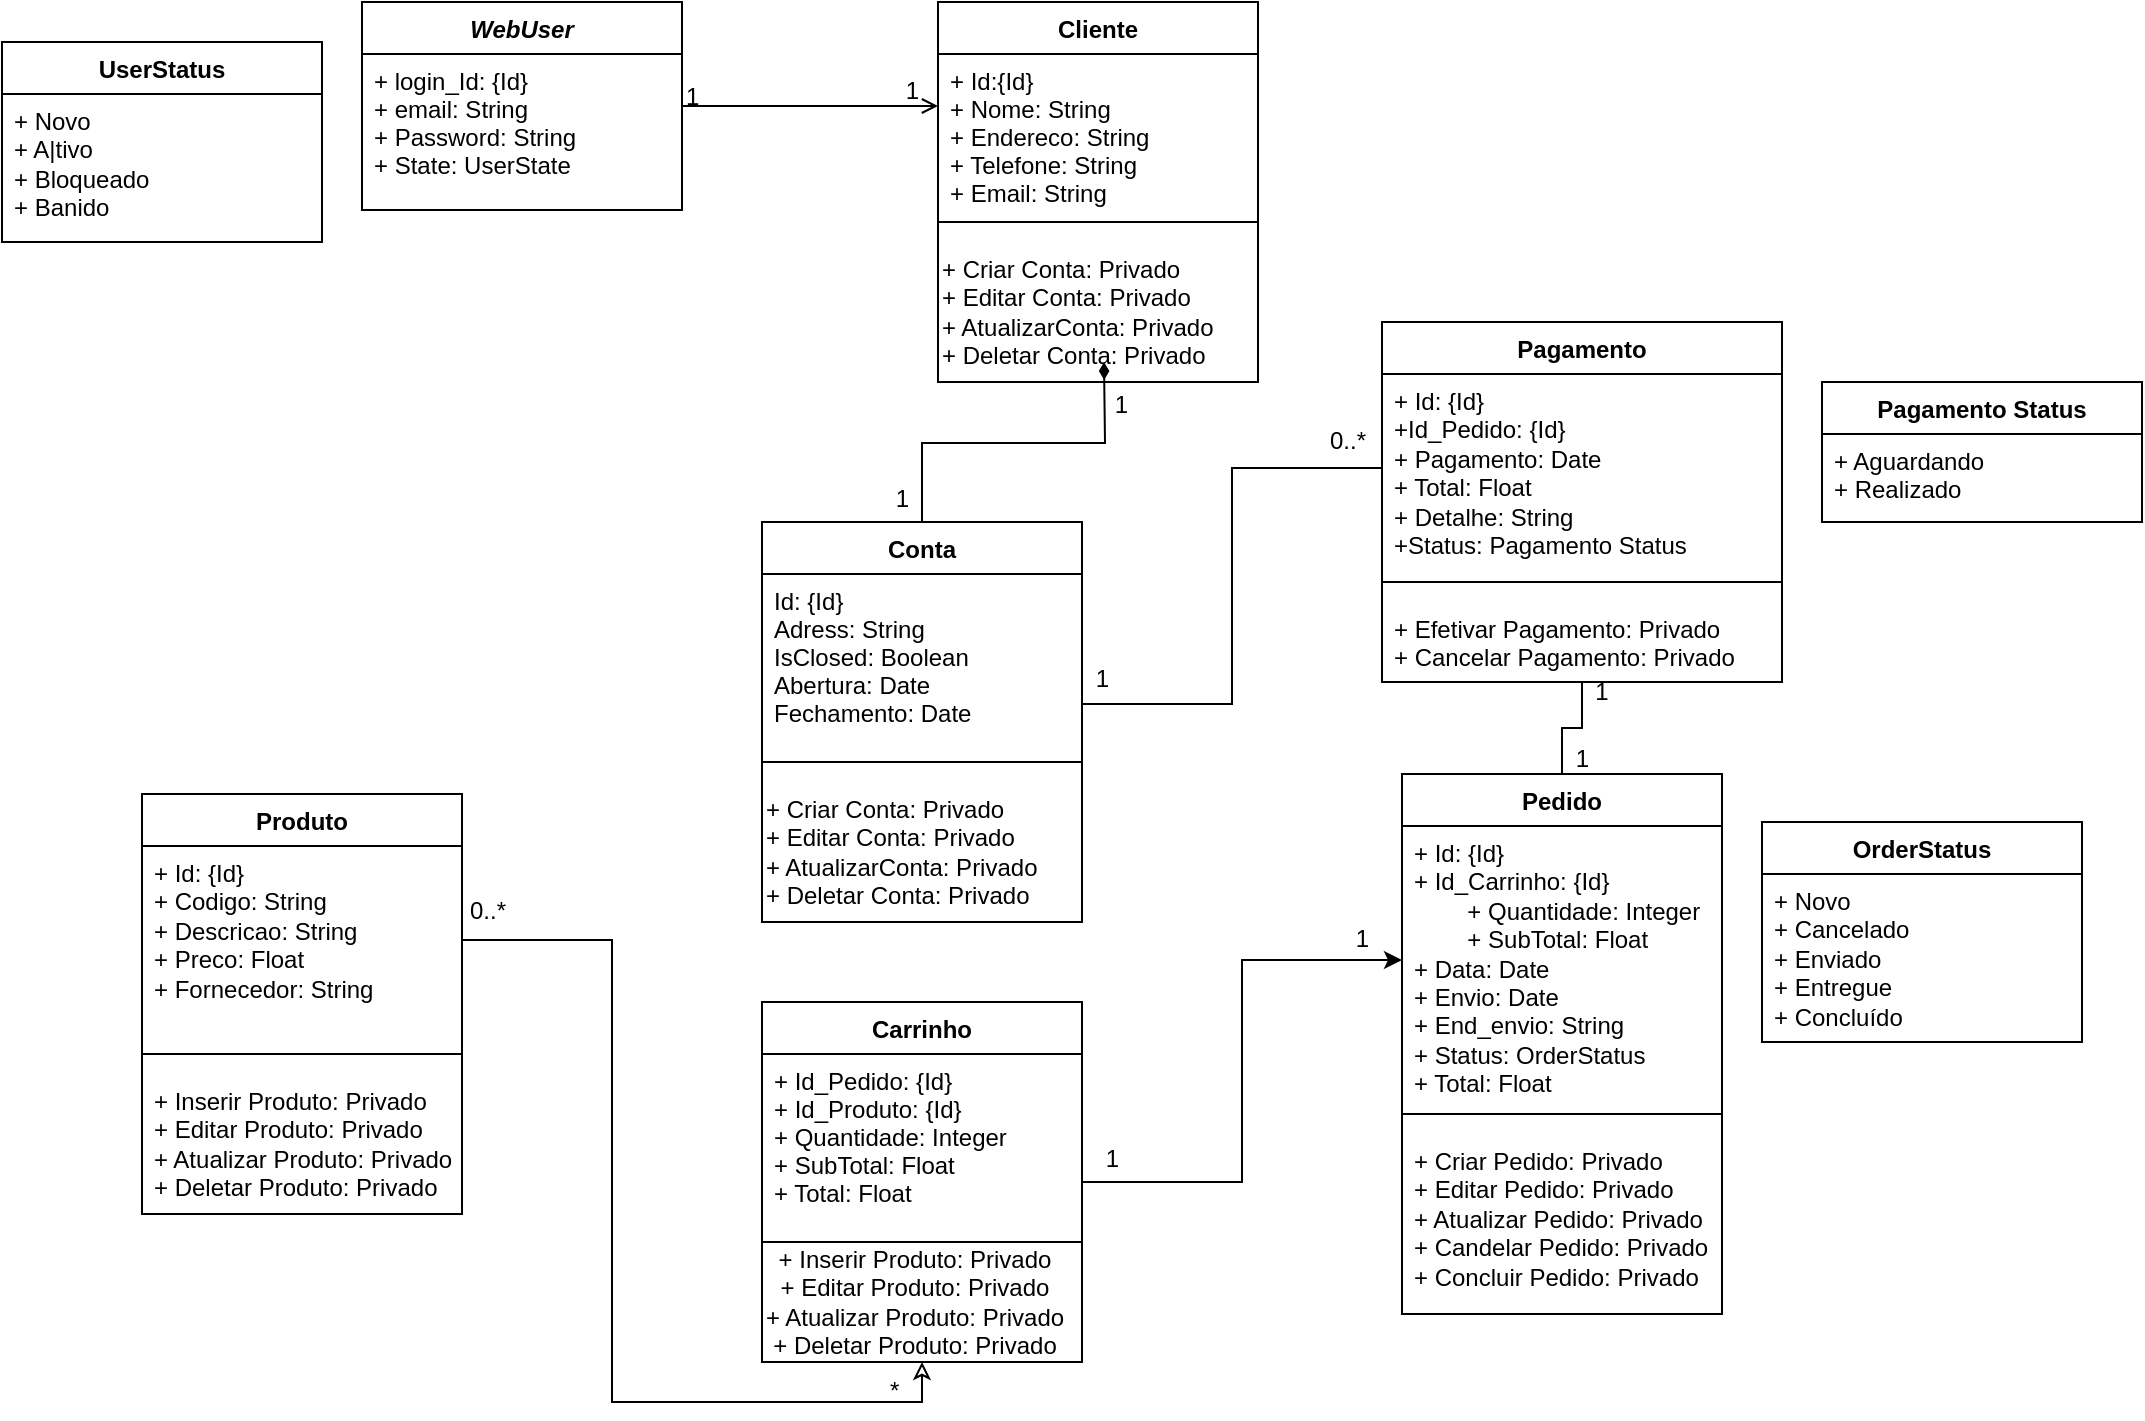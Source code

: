 <mxfile version="23.1.2" type="github">
  <diagram id="C5RBs43oDa-KdzZeNtuy" name="Page-1">
    <mxGraphModel dx="1500" dy="773" grid="1" gridSize="10" guides="1" tooltips="1" connect="1" arrows="1" fold="1" page="1" pageScale="1" pageWidth="827" pageHeight="1169" math="0" shadow="0">
      <root>
        <mxCell id="WIyWlLk6GJQsqaUBKTNV-0" />
        <mxCell id="WIyWlLk6GJQsqaUBKTNV-1" parent="WIyWlLk6GJQsqaUBKTNV-0" />
        <mxCell id="zkfFHV4jXpPFQw0GAbJ--0" value="WebUser" style="swimlane;fontStyle=3;align=center;verticalAlign=top;childLayout=stackLayout;horizontal=1;startSize=26;horizontalStack=0;resizeParent=1;resizeLast=0;collapsible=1;marginBottom=0;rounded=0;shadow=0;strokeWidth=1;" parent="WIyWlLk6GJQsqaUBKTNV-1" vertex="1">
          <mxGeometry x="220" y="120" width="160" height="104" as="geometry">
            <mxRectangle x="230" y="140" width="160" height="26" as="alternateBounds" />
          </mxGeometry>
        </mxCell>
        <mxCell id="zkfFHV4jXpPFQw0GAbJ--1" value="+ login_Id: {Id}&#xa;+ email: String&#xa;+ Password: String&#xa;+ State: UserState" style="text;align=left;verticalAlign=top;spacingLeft=4;spacingRight=4;overflow=hidden;rotatable=0;points=[[0,0.5],[1,0.5]];portConstraint=eastwest;" parent="zkfFHV4jXpPFQw0GAbJ--0" vertex="1">
          <mxGeometry y="26" width="160" height="74" as="geometry" />
        </mxCell>
        <mxCell id="6vJxtdhqhlmCiyLjWVfq-59" style="edgeStyle=orthogonalEdgeStyle;rounded=0;orthogonalLoop=1;jettySize=auto;html=1;entryX=0;entryY=0.5;entryDx=0;entryDy=0;" edge="1" parent="WIyWlLk6GJQsqaUBKTNV-1" source="zkfFHV4jXpPFQw0GAbJ--6" target="6vJxtdhqhlmCiyLjWVfq-28">
          <mxGeometry relative="1" as="geometry" />
        </mxCell>
        <mxCell id="zkfFHV4jXpPFQw0GAbJ--6" value="Carrinho" style="swimlane;fontStyle=1;align=center;verticalAlign=top;childLayout=stackLayout;horizontal=1;startSize=26;horizontalStack=0;resizeParent=1;resizeLast=0;collapsible=1;marginBottom=0;rounded=0;shadow=0;strokeWidth=1;" parent="WIyWlLk6GJQsqaUBKTNV-1" vertex="1">
          <mxGeometry x="420" y="620" width="160" height="180" as="geometry">
            <mxRectangle x="130" y="380" width="160" height="26" as="alternateBounds" />
          </mxGeometry>
        </mxCell>
        <mxCell id="zkfFHV4jXpPFQw0GAbJ--8" value="+ Id_Pedido: {Id}&#xa;+ Id_Produto: {Id}&#xa;+ Quantidade: Integer&#xa;+ SubTotal: Float&#xa;+ Total: Float" style="text;align=left;verticalAlign=top;spacingLeft=4;spacingRight=4;overflow=hidden;rotatable=0;points=[[0,0.5],[1,0.5]];portConstraint=eastwest;rounded=0;shadow=0;html=0;" parent="zkfFHV4jXpPFQw0GAbJ--6" vertex="1">
          <mxGeometry y="26" width="160" height="84" as="geometry" />
        </mxCell>
        <mxCell id="6vJxtdhqhlmCiyLjWVfq-63" value="" style="line;strokeWidth=1;fillColor=none;align=left;verticalAlign=middle;spacingTop=-1;spacingLeft=3;spacingRight=3;rotatable=0;labelPosition=right;points=[];portConstraint=eastwest;strokeColor=inherit;" vertex="1" parent="zkfFHV4jXpPFQw0GAbJ--6">
          <mxGeometry y="110" width="160" height="20" as="geometry" />
        </mxCell>
        <mxCell id="zkfFHV4jXpPFQw0GAbJ--13" value="Conta" style="swimlane;fontStyle=1;align=center;verticalAlign=top;childLayout=stackLayout;horizontal=1;startSize=26;horizontalStack=0;resizeParent=1;resizeLast=0;collapsible=1;marginBottom=0;rounded=0;shadow=0;strokeWidth=1;" parent="WIyWlLk6GJQsqaUBKTNV-1" vertex="1">
          <mxGeometry x="420" y="380" width="160" height="200" as="geometry">
            <mxRectangle x="511" y="330" width="170" height="26" as="alternateBounds" />
          </mxGeometry>
        </mxCell>
        <mxCell id="zkfFHV4jXpPFQw0GAbJ--14" value="Id: {Id}&#xa;Adress: String&#xa;IsClosed: Boolean&#xa;Abertura: Date&#xa;Fechamento: Date" style="text;align=left;verticalAlign=top;spacingLeft=4;spacingRight=4;overflow=hidden;rotatable=0;points=[[0,0.5],[1,0.5]];portConstraint=eastwest;" parent="zkfFHV4jXpPFQw0GAbJ--13" vertex="1">
          <mxGeometry y="26" width="160" height="84" as="geometry" />
        </mxCell>
        <mxCell id="6vJxtdhqhlmCiyLjWVfq-69" value="" style="line;strokeWidth=1;fillColor=none;align=left;verticalAlign=middle;spacingTop=-1;spacingLeft=3;spacingRight=3;rotatable=0;labelPosition=right;points=[];portConstraint=eastwest;strokeColor=inherit;" vertex="1" parent="zkfFHV4jXpPFQw0GAbJ--13">
          <mxGeometry y="110" width="160" height="20" as="geometry" />
        </mxCell>
        <mxCell id="6vJxtdhqhlmCiyLjWVfq-71" value="+ Criar Conta: Privado&lt;br&gt;+ Editar Conta&lt;span style=&quot;&quot;&gt;: Privado&lt;br&gt;&lt;/span&gt;+ AtualizarConta&lt;span style=&quot;&quot;&gt;: Privado&lt;/span&gt;&lt;br style=&quot;border-color: var(--border-color);&quot;&gt;+ Deletar Conta&lt;span style=&quot;&quot;&gt;: Privado&lt;/span&gt;" style="text;html=1;align=left;verticalAlign=middle;resizable=0;points=[];autosize=1;strokeColor=none;fillColor=none;" vertex="1" parent="zkfFHV4jXpPFQw0GAbJ--13">
          <mxGeometry y="130" width="160" height="70" as="geometry" />
        </mxCell>
        <mxCell id="zkfFHV4jXpPFQw0GAbJ--17" value="Cliente" style="swimlane;fontStyle=1;align=center;verticalAlign=top;childLayout=stackLayout;horizontal=1;startSize=26;horizontalStack=0;resizeParent=1;resizeLast=0;collapsible=1;marginBottom=0;rounded=0;shadow=0;strokeWidth=1;" parent="WIyWlLk6GJQsqaUBKTNV-1" vertex="1">
          <mxGeometry x="508" y="120" width="160" height="190" as="geometry">
            <mxRectangle x="550" y="140" width="160" height="26" as="alternateBounds" />
          </mxGeometry>
        </mxCell>
        <mxCell id="zkfFHV4jXpPFQw0GAbJ--18" value="+ Id:{Id}&#xa;+ Nome: String&#xa;+ Endereco: String&#xa;+ Telefone: String&#xa;+ Email: String&#xa;" style="text;align=left;verticalAlign=top;spacingLeft=4;spacingRight=4;overflow=hidden;rotatable=0;points=[[0,0.5],[1,0.5]];portConstraint=eastwest;" parent="zkfFHV4jXpPFQw0GAbJ--17" vertex="1">
          <mxGeometry y="26" width="160" height="74" as="geometry" />
        </mxCell>
        <mxCell id="6vJxtdhqhlmCiyLjWVfq-33" value="" style="line;strokeWidth=1;fillColor=none;align=left;verticalAlign=middle;spacingTop=-1;spacingLeft=3;spacingRight=3;rotatable=0;labelPosition=right;points=[];portConstraint=eastwest;strokeColor=inherit;" vertex="1" parent="zkfFHV4jXpPFQw0GAbJ--17">
          <mxGeometry y="100" width="160" height="20" as="geometry" />
        </mxCell>
        <mxCell id="6vJxtdhqhlmCiyLjWVfq-74" value="+ Criar Conta: Privado&lt;br&gt;+ Editar Conta&lt;span style=&quot;&quot;&gt;: Privado&lt;br&gt;&lt;/span&gt;+ AtualizarConta&lt;span style=&quot;&quot;&gt;: Privado&lt;/span&gt;&lt;br style=&quot;border-color: var(--border-color);&quot;&gt;+ Deletar Conta&lt;span style=&quot;&quot;&gt;: Privado&lt;/span&gt;" style="text;html=1;align=left;verticalAlign=middle;resizable=0;points=[];autosize=1;strokeColor=none;fillColor=none;" vertex="1" parent="zkfFHV4jXpPFQw0GAbJ--17">
          <mxGeometry y="120" width="160" height="70" as="geometry" />
        </mxCell>
        <mxCell id="zkfFHV4jXpPFQw0GAbJ--26" value="" style="endArrow=open;shadow=0;strokeWidth=1;rounded=0;endFill=1;edgeStyle=elbowEdgeStyle;elbow=vertical;" parent="WIyWlLk6GJQsqaUBKTNV-1" source="zkfFHV4jXpPFQw0GAbJ--0" target="zkfFHV4jXpPFQw0GAbJ--17" edge="1">
          <mxGeometry x="0.5" y="41" relative="1" as="geometry">
            <mxPoint x="380" y="192" as="sourcePoint" />
            <mxPoint x="540" y="192" as="targetPoint" />
            <mxPoint x="-40" y="32" as="offset" />
          </mxGeometry>
        </mxCell>
        <mxCell id="zkfFHV4jXpPFQw0GAbJ--27" value="1" style="resizable=0;align=left;verticalAlign=bottom;labelBackgroundColor=none;fontSize=12;" parent="zkfFHV4jXpPFQw0GAbJ--26" connectable="0" vertex="1">
          <mxGeometry x="-1" relative="1" as="geometry">
            <mxPoint y="4" as="offset" />
          </mxGeometry>
        </mxCell>
        <mxCell id="zkfFHV4jXpPFQw0GAbJ--28" value="1" style="resizable=0;align=right;verticalAlign=bottom;labelBackgroundColor=none;fontSize=12;" parent="zkfFHV4jXpPFQw0GAbJ--26" connectable="0" vertex="1">
          <mxGeometry x="1" relative="1" as="geometry">
            <mxPoint x="-8" y="1" as="offset" />
          </mxGeometry>
        </mxCell>
        <mxCell id="6vJxtdhqhlmCiyLjWVfq-9" style="rounded=0;orthogonalLoop=1;jettySize=auto;html=1;exitX=0.5;exitY=0;exitDx=0;exitDy=0;endArrow=diamondThin;endFill=1;startArrow=none;startFill=0;edgeStyle=orthogonalEdgeStyle;" edge="1" parent="WIyWlLk6GJQsqaUBKTNV-1" source="zkfFHV4jXpPFQw0GAbJ--13">
          <mxGeometry relative="1" as="geometry">
            <mxPoint x="591" y="300" as="targetPoint" />
          </mxGeometry>
        </mxCell>
        <mxCell id="6vJxtdhqhlmCiyLjWVfq-12" value="1" style="resizable=0;align=right;verticalAlign=bottom;labelBackgroundColor=none;fontSize=12;" connectable="0" vertex="1" parent="WIyWlLk6GJQsqaUBKTNV-1">
          <mxGeometry x="500" y="330" as="geometry">
            <mxPoint x="-5" y="47" as="offset" />
          </mxGeometry>
        </mxCell>
        <mxCell id="6vJxtdhqhlmCiyLjWVfq-11" value="1" style="resizable=0;align=right;verticalAlign=bottom;labelBackgroundColor=none;fontSize=12;" connectable="0" vertex="1" parent="WIyWlLk6GJQsqaUBKTNV-1">
          <mxGeometry x="445" y="330" width="160" as="geometry" />
        </mxCell>
        <mxCell id="6vJxtdhqhlmCiyLjWVfq-31" value="" style="edgeStyle=orthogonalEdgeStyle;rounded=0;orthogonalLoop=1;jettySize=auto;html=1;endArrow=none;endFill=0;" edge="1" parent="WIyWlLk6GJQsqaUBKTNV-1" source="6vJxtdhqhlmCiyLjWVfq-14" target="6vJxtdhqhlmCiyLjWVfq-27">
          <mxGeometry relative="1" as="geometry" />
        </mxCell>
        <mxCell id="6vJxtdhqhlmCiyLjWVfq-14" value="Pagamento" style="swimlane;fontStyle=1;align=center;verticalAlign=top;childLayout=stackLayout;horizontal=1;startSize=26;horizontalStack=0;resizeParent=1;resizeParentMax=0;resizeLast=0;collapsible=1;marginBottom=0;whiteSpace=wrap;html=1;" vertex="1" parent="WIyWlLk6GJQsqaUBKTNV-1">
          <mxGeometry x="730" y="280" width="200" height="180" as="geometry">
            <mxRectangle x="730" y="280" width="110" height="30" as="alternateBounds" />
          </mxGeometry>
        </mxCell>
        <mxCell id="6vJxtdhqhlmCiyLjWVfq-15" value="+ Id: {Id}&lt;br&gt;+Id_Pedido: {Id}&lt;br&gt;+ Pagamento: Date&lt;br&gt;+ Total: Float&lt;br&gt;+ Detalhe: String&lt;br&gt;+Status: Pagamento Status" style="text;strokeColor=none;fillColor=none;align=left;verticalAlign=top;spacingLeft=4;spacingRight=4;overflow=hidden;rotatable=0;points=[[0,0.5],[1,0.5]];portConstraint=eastwest;whiteSpace=wrap;html=1;" vertex="1" parent="6vJxtdhqhlmCiyLjWVfq-14">
          <mxGeometry y="26" width="200" height="94" as="geometry" />
        </mxCell>
        <mxCell id="6vJxtdhqhlmCiyLjWVfq-16" value="" style="line;strokeWidth=1;fillColor=none;align=left;verticalAlign=middle;spacingTop=-1;spacingLeft=3;spacingRight=3;rotatable=0;labelPosition=right;points=[];portConstraint=eastwest;strokeColor=inherit;" vertex="1" parent="6vJxtdhqhlmCiyLjWVfq-14">
          <mxGeometry y="120" width="200" height="20" as="geometry" />
        </mxCell>
        <mxCell id="6vJxtdhqhlmCiyLjWVfq-17" value="+ Efetivar Pagamento: Privado&lt;br&gt;+ Cancelar Pagamento: Privado" style="text;strokeColor=none;fillColor=none;align=left;verticalAlign=top;spacingLeft=4;spacingRight=4;overflow=hidden;rotatable=0;points=[[0,0.5],[1,0.5]];portConstraint=eastwest;whiteSpace=wrap;html=1;" vertex="1" parent="6vJxtdhqhlmCiyLjWVfq-14">
          <mxGeometry y="140" width="200" height="40" as="geometry" />
        </mxCell>
        <mxCell id="6vJxtdhqhlmCiyLjWVfq-27" value="Pedido" style="swimlane;fontStyle=1;align=center;verticalAlign=top;childLayout=stackLayout;horizontal=1;startSize=26;horizontalStack=0;resizeParent=1;resizeParentMax=0;resizeLast=0;collapsible=1;marginBottom=0;whiteSpace=wrap;html=1;" vertex="1" parent="WIyWlLk6GJQsqaUBKTNV-1">
          <mxGeometry x="740" y="506" width="160" height="270" as="geometry">
            <mxRectangle x="730" y="280" width="110" height="30" as="alternateBounds" />
          </mxGeometry>
        </mxCell>
        <mxCell id="6vJxtdhqhlmCiyLjWVfq-28" value="+ Id: {Id}&lt;br&gt;+ Id_Carrinho: {Id}&lt;br&gt;&lt;span style=&quot;white-space: pre;&quot;&gt;&#x9;&lt;/span&gt;+ Quantidade: Integer&lt;br style=&quot;border-color: var(--border-color); padding: 0px; margin: 0px;&quot;&gt;&lt;span style=&quot;&quot;&gt;&lt;span style=&quot;white-space: pre;&quot;&gt;&#x9;&lt;/span&gt;+ SubTotal: Float&lt;/span&gt;&lt;br&gt;+ Data: Date&lt;br&gt;+ Envio: Date&lt;br&gt;+ End_envio: String&lt;br&gt;+ Status: OrderStatus&amp;nbsp;&lt;br&gt;+ Total: Float" style="text;strokeColor=none;fillColor=none;align=left;verticalAlign=top;spacingLeft=4;spacingRight=4;overflow=hidden;rotatable=0;points=[[0,0.5],[1,0.5]];portConstraint=eastwest;whiteSpace=wrap;html=1;" vertex="1" parent="6vJxtdhqhlmCiyLjWVfq-27">
          <mxGeometry y="26" width="160" height="134" as="geometry" />
        </mxCell>
        <mxCell id="6vJxtdhqhlmCiyLjWVfq-29" value="" style="line;strokeWidth=1;fillColor=none;align=left;verticalAlign=middle;spacingTop=-1;spacingLeft=3;spacingRight=3;rotatable=0;labelPosition=right;points=[];portConstraint=eastwest;strokeColor=inherit;" vertex="1" parent="6vJxtdhqhlmCiyLjWVfq-27">
          <mxGeometry y="160" width="160" height="20" as="geometry" />
        </mxCell>
        <mxCell id="6vJxtdhqhlmCiyLjWVfq-30" value="+ Criar Pedido: Privado&lt;br&gt;+ Editar Pedido: Privado&lt;br&gt;+ Atualizar Pedido: Privado&lt;br&gt;+ Candelar Pedido: Privado&lt;br&gt;+ Concluir Pedido: Privado" style="text;strokeColor=none;fillColor=none;align=left;verticalAlign=top;spacingLeft=4;spacingRight=4;overflow=hidden;rotatable=0;points=[[0,0.5],[1,0.5]];portConstraint=eastwest;whiteSpace=wrap;html=1;" vertex="1" parent="6vJxtdhqhlmCiyLjWVfq-27">
          <mxGeometry y="180" width="160" height="90" as="geometry" />
        </mxCell>
        <mxCell id="6vJxtdhqhlmCiyLjWVfq-34" style="edgeStyle=orthogonalEdgeStyle;rounded=0;orthogonalLoop=1;jettySize=auto;html=1;exitX=0;exitY=0.5;exitDx=0;exitDy=0;entryX=1.002;entryY=0.774;entryDx=0;entryDy=0;endArrow=none;endFill=0;entryPerimeter=0;" edge="1" parent="WIyWlLk6GJQsqaUBKTNV-1" source="6vJxtdhqhlmCiyLjWVfq-15" target="zkfFHV4jXpPFQw0GAbJ--14">
          <mxGeometry relative="1" as="geometry">
            <mxPoint x="593" y="415" as="targetPoint" />
          </mxGeometry>
        </mxCell>
        <mxCell id="6vJxtdhqhlmCiyLjWVfq-35" value="1" style="resizable=0;align=right;verticalAlign=bottom;labelBackgroundColor=none;fontSize=12;" connectable="0" vertex="1" parent="WIyWlLk6GJQsqaUBKTNV-1">
          <mxGeometry x="600" y="420" as="geometry">
            <mxPoint x="-5" y="47" as="offset" />
          </mxGeometry>
        </mxCell>
        <mxCell id="6vJxtdhqhlmCiyLjWVfq-36" value="0..*" style="resizable=0;align=left;verticalAlign=bottom;labelBackgroundColor=none;fontSize=12;" connectable="0" vertex="1" parent="WIyWlLk6GJQsqaUBKTNV-1">
          <mxGeometry x="710" y="215" as="geometry">
            <mxPoint x="-8" y="133" as="offset" />
          </mxGeometry>
        </mxCell>
        <mxCell id="6vJxtdhqhlmCiyLjWVfq-37" value="1" style="text;html=1;strokeColor=none;fillColor=none;align=center;verticalAlign=middle;whiteSpace=wrap;rounded=0;" vertex="1" parent="WIyWlLk6GJQsqaUBKTNV-1">
          <mxGeometry x="825" y="460" width="30" height="10" as="geometry" />
        </mxCell>
        <mxCell id="6vJxtdhqhlmCiyLjWVfq-38" value="1" style="resizable=0;align=right;verticalAlign=bottom;labelBackgroundColor=none;fontSize=12;" connectable="0" vertex="1" parent="WIyWlLk6GJQsqaUBKTNV-1">
          <mxGeometry x="840" y="460" as="geometry">
            <mxPoint x="-5" y="47" as="offset" />
          </mxGeometry>
        </mxCell>
        <mxCell id="6vJxtdhqhlmCiyLjWVfq-40" value="OrderStatus" style="swimlane;fontStyle=1;align=center;verticalAlign=top;childLayout=stackLayout;horizontal=1;startSize=26;horizontalStack=0;resizeParent=1;resizeParentMax=0;resizeLast=0;collapsible=1;marginBottom=0;whiteSpace=wrap;html=1;" vertex="1" parent="WIyWlLk6GJQsqaUBKTNV-1">
          <mxGeometry x="920" y="530" width="160" height="110" as="geometry">
            <mxRectangle x="730" y="280" width="110" height="30" as="alternateBounds" />
          </mxGeometry>
        </mxCell>
        <mxCell id="6vJxtdhqhlmCiyLjWVfq-41" value="+ Novo&lt;br&gt;+ Cancelado&lt;br&gt;+ Enviado&lt;br&gt;+ Entregue&amp;nbsp;&lt;br&gt;+ Concluído" style="text;strokeColor=none;fillColor=none;align=left;verticalAlign=top;spacingLeft=4;spacingRight=4;overflow=hidden;rotatable=0;points=[[0,0.5],[1,0.5]];portConstraint=eastwest;whiteSpace=wrap;html=1;" vertex="1" parent="6vJxtdhqhlmCiyLjWVfq-40">
          <mxGeometry y="26" width="160" height="84" as="geometry" />
        </mxCell>
        <mxCell id="6vJxtdhqhlmCiyLjWVfq-46" value="UserStatus" style="swimlane;fontStyle=1;align=center;verticalAlign=top;childLayout=stackLayout;horizontal=1;startSize=26;horizontalStack=0;resizeParent=1;resizeParentMax=0;resizeLast=0;collapsible=1;marginBottom=0;whiteSpace=wrap;html=1;" vertex="1" parent="WIyWlLk6GJQsqaUBKTNV-1">
          <mxGeometry x="40" y="140" width="160" height="100" as="geometry">
            <mxRectangle x="730" y="280" width="110" height="30" as="alternateBounds" />
          </mxGeometry>
        </mxCell>
        <mxCell id="6vJxtdhqhlmCiyLjWVfq-47" value="+ Novo&lt;br&gt;+ A|tivo&lt;br&gt;+ Bloqueado&lt;br&gt;+ Banido" style="text;strokeColor=none;fillColor=none;align=left;verticalAlign=top;spacingLeft=4;spacingRight=4;overflow=hidden;rotatable=0;points=[[0,0.5],[1,0.5]];portConstraint=eastwest;whiteSpace=wrap;html=1;" vertex="1" parent="6vJxtdhqhlmCiyLjWVfq-46">
          <mxGeometry y="26" width="160" height="74" as="geometry" />
        </mxCell>
        <mxCell id="6vJxtdhqhlmCiyLjWVfq-56" style="edgeStyle=orthogonalEdgeStyle;rounded=0;orthogonalLoop=1;jettySize=auto;html=1;entryX=0.5;entryY=1;entryDx=0;entryDy=0;exitX=1;exitY=0.5;exitDx=0;exitDy=0;endArrow=classic;endFill=0;" edge="1" parent="WIyWlLk6GJQsqaUBKTNV-1" source="6vJxtdhqhlmCiyLjWVfq-51" target="zkfFHV4jXpPFQw0GAbJ--6">
          <mxGeometry relative="1" as="geometry" />
        </mxCell>
        <mxCell id="6vJxtdhqhlmCiyLjWVfq-50" value="Produto" style="swimlane;fontStyle=1;align=center;verticalAlign=top;childLayout=stackLayout;horizontal=1;startSize=26;horizontalStack=0;resizeParent=1;resizeParentMax=0;resizeLast=0;collapsible=1;marginBottom=0;whiteSpace=wrap;html=1;" vertex="1" parent="WIyWlLk6GJQsqaUBKTNV-1">
          <mxGeometry x="110" y="516" width="160" height="210" as="geometry">
            <mxRectangle x="730" y="280" width="110" height="30" as="alternateBounds" />
          </mxGeometry>
        </mxCell>
        <mxCell id="6vJxtdhqhlmCiyLjWVfq-51" value="+ Id: {Id}&lt;br&gt;+ Codigo: String&lt;br&gt;+ Descricao: String&lt;br&gt;+ Preco: Float&lt;br&gt;+ Fornecedor: String&amp;nbsp;" style="text;strokeColor=none;fillColor=none;align=left;verticalAlign=top;spacingLeft=4;spacingRight=4;overflow=hidden;rotatable=0;points=[[0,0.5],[1,0.5]];portConstraint=eastwest;whiteSpace=wrap;html=1;" vertex="1" parent="6vJxtdhqhlmCiyLjWVfq-50">
          <mxGeometry y="26" width="160" height="94" as="geometry" />
        </mxCell>
        <mxCell id="6vJxtdhqhlmCiyLjWVfq-52" value="" style="line;strokeWidth=1;fillColor=none;align=left;verticalAlign=middle;spacingTop=-1;spacingLeft=3;spacingRight=3;rotatable=0;labelPosition=right;points=[];portConstraint=eastwest;strokeColor=inherit;" vertex="1" parent="6vJxtdhqhlmCiyLjWVfq-50">
          <mxGeometry y="120" width="160" height="20" as="geometry" />
        </mxCell>
        <mxCell id="6vJxtdhqhlmCiyLjWVfq-53" value="+ Inserir Produto: Privado&lt;br&gt;+ Editar Produto: Privado&lt;br&gt;+ Atualizar Produto: Privado&lt;br&gt;+ Deletar Produto: Privado" style="text;strokeColor=none;fillColor=none;align=left;verticalAlign=top;spacingLeft=4;spacingRight=4;overflow=hidden;rotatable=0;points=[[0,0.5],[1,0.5]];portConstraint=eastwest;whiteSpace=wrap;html=1;" vertex="1" parent="6vJxtdhqhlmCiyLjWVfq-50">
          <mxGeometry y="140" width="160" height="70" as="geometry" />
        </mxCell>
        <mxCell id="6vJxtdhqhlmCiyLjWVfq-57" value="0..*" style="resizable=0;align=left;verticalAlign=bottom;labelBackgroundColor=none;fontSize=12;" connectable="0" vertex="1" parent="WIyWlLk6GJQsqaUBKTNV-1">
          <mxGeometry x="280" y="450" as="geometry">
            <mxPoint x="-8" y="133" as="offset" />
          </mxGeometry>
        </mxCell>
        <mxCell id="6vJxtdhqhlmCiyLjWVfq-58" value="*" style="resizable=0;align=left;verticalAlign=bottom;labelBackgroundColor=none;fontSize=12;" connectable="0" vertex="1" parent="WIyWlLk6GJQsqaUBKTNV-1">
          <mxGeometry x="490" y="690" as="geometry">
            <mxPoint x="-8" y="133" as="offset" />
          </mxGeometry>
        </mxCell>
        <mxCell id="6vJxtdhqhlmCiyLjWVfq-61" value="1" style="resizable=0;align=right;verticalAlign=bottom;labelBackgroundColor=none;fontSize=12;" connectable="0" vertex="1" parent="WIyWlLk6GJQsqaUBKTNV-1">
          <mxGeometry x="605" y="660" as="geometry">
            <mxPoint x="-5" y="47" as="offset" />
          </mxGeometry>
        </mxCell>
        <mxCell id="6vJxtdhqhlmCiyLjWVfq-62" value="1" style="resizable=0;align=right;verticalAlign=bottom;labelBackgroundColor=none;fontSize=12;" connectable="0" vertex="1" parent="WIyWlLk6GJQsqaUBKTNV-1">
          <mxGeometry x="730" y="550" as="geometry">
            <mxPoint x="-5" y="47" as="offset" />
          </mxGeometry>
        </mxCell>
        <mxCell id="6vJxtdhqhlmCiyLjWVfq-64" value="+ Inserir Produto: Privado&lt;br&gt;&lt;span style=&quot;text-align: left;&quot;&gt;+ Editar Produto: Privado&lt;br&gt;&lt;/span&gt;&lt;span style=&quot;text-align: left;&quot;&gt;+ Atualizar Produto: Privado&lt;/span&gt;&lt;br style=&quot;border-color: var(--border-color); text-align: left;&quot;&gt;&lt;span style=&quot;text-align: left;&quot;&gt;+ Deletar Produto: Privado&lt;/span&gt;" style="text;html=1;align=center;verticalAlign=middle;resizable=0;points=[];autosize=1;strokeColor=none;fillColor=none;" vertex="1" parent="WIyWlLk6GJQsqaUBKTNV-1">
          <mxGeometry x="411" y="735" width="170" height="70" as="geometry" />
        </mxCell>
        <mxCell id="6vJxtdhqhlmCiyLjWVfq-67" value="Pagamento Status" style="swimlane;fontStyle=1;align=center;verticalAlign=top;childLayout=stackLayout;horizontal=1;startSize=26;horizontalStack=0;resizeParent=1;resizeParentMax=0;resizeLast=0;collapsible=1;marginBottom=0;whiteSpace=wrap;html=1;" vertex="1" parent="WIyWlLk6GJQsqaUBKTNV-1">
          <mxGeometry x="950" y="310" width="160" height="70" as="geometry">
            <mxRectangle x="730" y="280" width="110" height="30" as="alternateBounds" />
          </mxGeometry>
        </mxCell>
        <mxCell id="6vJxtdhqhlmCiyLjWVfq-68" value="+ Aguardando&lt;br&gt;+ Realizado" style="text;strokeColor=none;fillColor=none;align=left;verticalAlign=top;spacingLeft=4;spacingRight=4;overflow=hidden;rotatable=0;points=[[0,0.5],[1,0.5]];portConstraint=eastwest;whiteSpace=wrap;html=1;" vertex="1" parent="6vJxtdhqhlmCiyLjWVfq-67">
          <mxGeometry y="26" width="160" height="44" as="geometry" />
        </mxCell>
      </root>
    </mxGraphModel>
  </diagram>
</mxfile>
